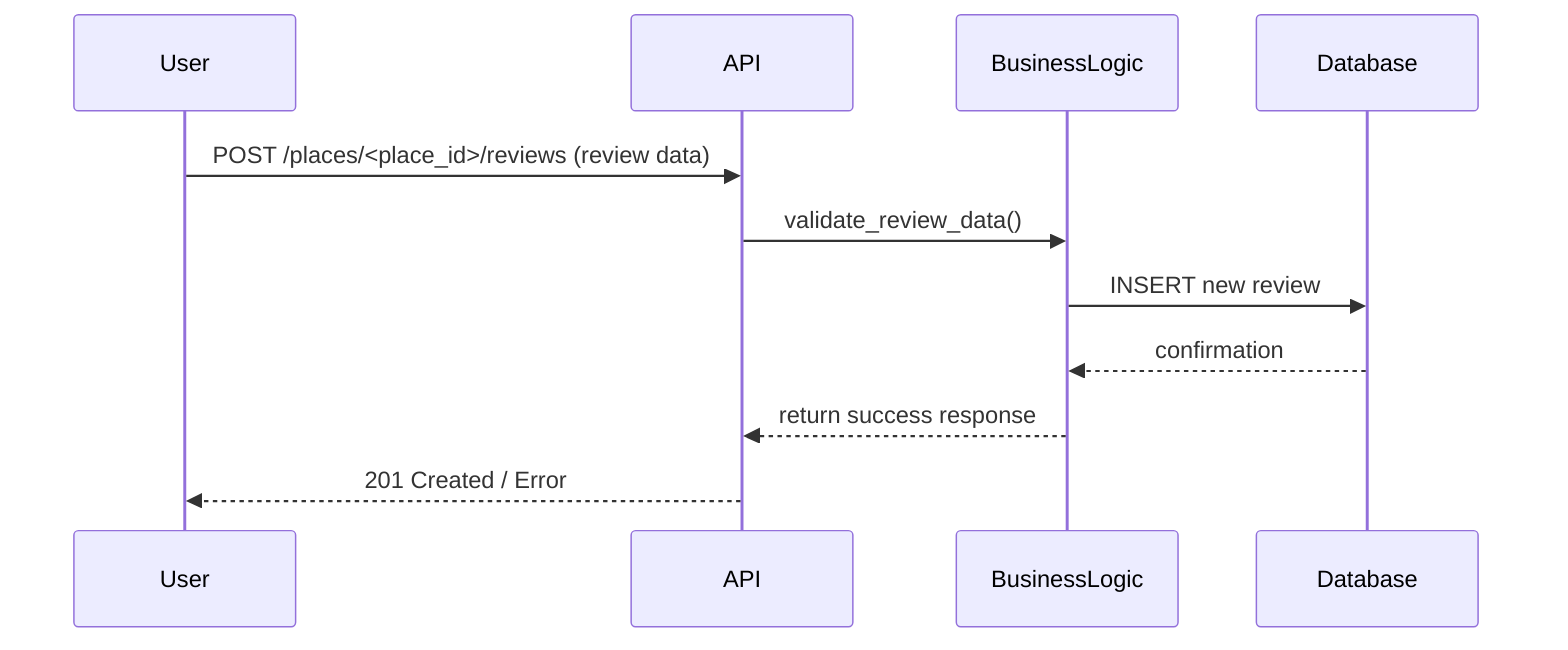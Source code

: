 sequenceDiagram
    participant User
    participant API
    participant BusinessLogic
    participant Database

    User->>API: POST /places/<place_id>/reviews (review data)
    API->>BusinessLogic: validate_review_data()
    BusinessLogic->>Database: INSERT new review
    Database-->>BusinessLogic: confirmation
    BusinessLogic-->>API: return success response
    API-->>User: 201 Created / Error